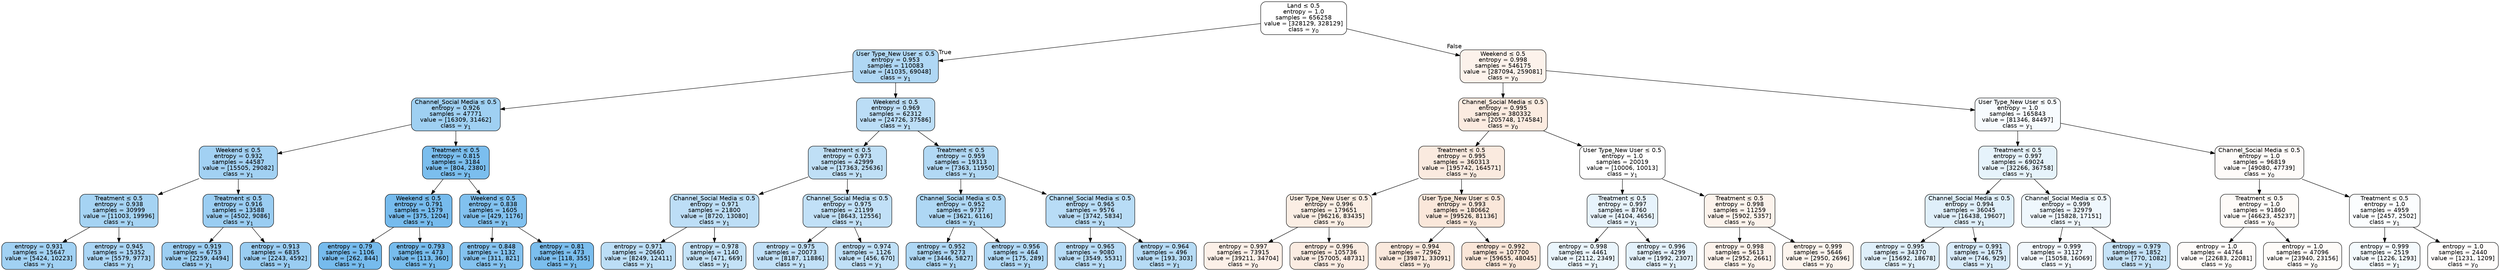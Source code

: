 digraph Tree {
node [shape=box, style="filled, rounded", color="black", fontname=helvetica] ;
edge [fontname=helvetica] ;
0 [label=<Land &le; 0.5<br/>entropy = 1.0<br/>samples = 656258<br/>value = [328129, 328129]<br/>class = y<SUB>0</SUB>>, fillcolor="#e5813900"] ;
1 [label=<User Type_New User &le; 0.5<br/>entropy = 0.953<br/>samples = 110083<br/>value = [41035, 69048]<br/>class = y<SUB>1</SUB>>, fillcolor="#399de567"] ;
0 -> 1 [labeldistance=2.5, labelangle=45, headlabel="True"] ;
2 [label=<Channel_Social Media &le; 0.5<br/>entropy = 0.926<br/>samples = 47771<br/>value = [16309, 31462]<br/>class = y<SUB>1</SUB>>, fillcolor="#399de57b"] ;
1 -> 2 ;
3 [label=<Weekend &le; 0.5<br/>entropy = 0.932<br/>samples = 44587<br/>value = [15505, 29082]<br/>class = y<SUB>1</SUB>>, fillcolor="#399de577"] ;
2 -> 3 ;
4 [label=<Treatment &le; 0.5<br/>entropy = 0.938<br/>samples = 30999<br/>value = [11003, 19996]<br/>class = y<SUB>1</SUB>>, fillcolor="#399de573"] ;
3 -> 4 ;
5 [label=<entropy = 0.931<br/>samples = 15647<br/>value = [5424, 10223]<br/>class = y<SUB>1</SUB>>, fillcolor="#399de578"] ;
4 -> 5 ;
6 [label=<entropy = 0.945<br/>samples = 15352<br/>value = [5579, 9773]<br/>class = y<SUB>1</SUB>>, fillcolor="#399de56d"] ;
4 -> 6 ;
7 [label=<Treatment &le; 0.5<br/>entropy = 0.916<br/>samples = 13588<br/>value = [4502, 9086]<br/>class = y<SUB>1</SUB>>, fillcolor="#399de581"] ;
3 -> 7 ;
8 [label=<entropy = 0.919<br/>samples = 6753<br/>value = [2259, 4494]<br/>class = y<SUB>1</SUB>>, fillcolor="#399de57f"] ;
7 -> 8 ;
9 [label=<entropy = 0.913<br/>samples = 6835<br/>value = [2243, 4592]<br/>class = y<SUB>1</SUB>>, fillcolor="#399de582"] ;
7 -> 9 ;
10 [label=<Treatment &le; 0.5<br/>entropy = 0.815<br/>samples = 3184<br/>value = [804, 2380]<br/>class = y<SUB>1</SUB>>, fillcolor="#399de5a9"] ;
2 -> 10 ;
11 [label=<Weekend &le; 0.5<br/>entropy = 0.791<br/>samples = 1579<br/>value = [375, 1204]<br/>class = y<SUB>1</SUB>>, fillcolor="#399de5b0"] ;
10 -> 11 ;
12 [label=<entropy = 0.79<br/>samples = 1106<br/>value = [262, 844]<br/>class = y<SUB>1</SUB>>, fillcolor="#399de5b0"] ;
11 -> 12 ;
13 [label=<entropy = 0.793<br/>samples = 473<br/>value = [113, 360]<br/>class = y<SUB>1</SUB>>, fillcolor="#399de5af"] ;
11 -> 13 ;
14 [label=<Weekend &le; 0.5<br/>entropy = 0.838<br/>samples = 1605<br/>value = [429, 1176]<br/>class = y<SUB>1</SUB>>, fillcolor="#399de5a2"] ;
10 -> 14 ;
15 [label=<entropy = 0.848<br/>samples = 1132<br/>value = [311, 821]<br/>class = y<SUB>1</SUB>>, fillcolor="#399de59e"] ;
14 -> 15 ;
16 [label=<entropy = 0.81<br/>samples = 473<br/>value = [118, 355]<br/>class = y<SUB>1</SUB>>, fillcolor="#399de5aa"] ;
14 -> 16 ;
17 [label=<Weekend &le; 0.5<br/>entropy = 0.969<br/>samples = 62312<br/>value = [24726, 37586]<br/>class = y<SUB>1</SUB>>, fillcolor="#399de557"] ;
1 -> 17 ;
18 [label=<Treatment &le; 0.5<br/>entropy = 0.973<br/>samples = 42999<br/>value = [17363, 25636]<br/>class = y<SUB>1</SUB>>, fillcolor="#399de552"] ;
17 -> 18 ;
19 [label=<Channel_Social Media &le; 0.5<br/>entropy = 0.971<br/>samples = 21800<br/>value = [8720, 13080]<br/>class = y<SUB>1</SUB>>, fillcolor="#399de555"] ;
18 -> 19 ;
20 [label=<entropy = 0.971<br/>samples = 20660<br/>value = [8249, 12411]<br/>class = y<SUB>1</SUB>>, fillcolor="#399de556"] ;
19 -> 20 ;
21 [label=<entropy = 0.978<br/>samples = 1140<br/>value = [471, 669]<br/>class = y<SUB>1</SUB>>, fillcolor="#399de54b"] ;
19 -> 21 ;
22 [label=<Channel_Social Media &le; 0.5<br/>entropy = 0.975<br/>samples = 21199<br/>value = [8643, 12556]<br/>class = y<SUB>1</SUB>>, fillcolor="#399de54f"] ;
18 -> 22 ;
23 [label=<entropy = 0.975<br/>samples = 20073<br/>value = [8187, 11886]<br/>class = y<SUB>1</SUB>>, fillcolor="#399de54f"] ;
22 -> 23 ;
24 [label=<entropy = 0.974<br/>samples = 1126<br/>value = [456, 670]<br/>class = y<SUB>1</SUB>>, fillcolor="#399de551"] ;
22 -> 24 ;
25 [label=<Treatment &le; 0.5<br/>entropy = 0.959<br/>samples = 19313<br/>value = [7363, 11950]<br/>class = y<SUB>1</SUB>>, fillcolor="#399de562"] ;
17 -> 25 ;
26 [label=<Channel_Social Media &le; 0.5<br/>entropy = 0.952<br/>samples = 9737<br/>value = [3621, 6116]<br/>class = y<SUB>1</SUB>>, fillcolor="#399de568"] ;
25 -> 26 ;
27 [label=<entropy = 0.952<br/>samples = 9273<br/>value = [3446, 5827]<br/>class = y<SUB>1</SUB>>, fillcolor="#399de568"] ;
26 -> 27 ;
28 [label=<entropy = 0.956<br/>samples = 464<br/>value = [175, 289]<br/>class = y<SUB>1</SUB>>, fillcolor="#399de565"] ;
26 -> 28 ;
29 [label=<Channel_Social Media &le; 0.5<br/>entropy = 0.965<br/>samples = 9576<br/>value = [3742, 5834]<br/>class = y<SUB>1</SUB>>, fillcolor="#399de55b"] ;
25 -> 29 ;
30 [label=<entropy = 0.965<br/>samples = 9080<br/>value = [3549, 5531]<br/>class = y<SUB>1</SUB>>, fillcolor="#399de55b"] ;
29 -> 30 ;
31 [label=<entropy = 0.964<br/>samples = 496<br/>value = [193, 303]<br/>class = y<SUB>1</SUB>>, fillcolor="#399de55d"] ;
29 -> 31 ;
32 [label=<Weekend &le; 0.5<br/>entropy = 0.998<br/>samples = 546175<br/>value = [287094, 259081]<br/>class = y<SUB>0</SUB>>, fillcolor="#e5813919"] ;
0 -> 32 [labeldistance=2.5, labelangle=-45, headlabel="False"] ;
33 [label=<Channel_Social Media &le; 0.5<br/>entropy = 0.995<br/>samples = 380332<br/>value = [205748, 174584]<br/>class = y<SUB>0</SUB>>, fillcolor="#e5813927"] ;
32 -> 33 ;
34 [label=<Treatment &le; 0.5<br/>entropy = 0.995<br/>samples = 360313<br/>value = [195742, 164571]<br/>class = y<SUB>0</SUB>>, fillcolor="#e5813929"] ;
33 -> 34 ;
35 [label=<User Type_New User &le; 0.5<br/>entropy = 0.996<br/>samples = 179651<br/>value = [96216, 83435]<br/>class = y<SUB>0</SUB>>, fillcolor="#e5813922"] ;
34 -> 35 ;
36 [label=<entropy = 0.997<br/>samples = 73915<br/>value = [39211, 34704]<br/>class = y<SUB>0</SUB>>, fillcolor="#e581391d"] ;
35 -> 36 ;
37 [label=<entropy = 0.996<br/>samples = 105736<br/>value = [57005, 48731]<br/>class = y<SUB>0</SUB>>, fillcolor="#e5813925"] ;
35 -> 37 ;
38 [label=<User Type_New User &le; 0.5<br/>entropy = 0.993<br/>samples = 180662<br/>value = [99526, 81136]<br/>class = y<SUB>0</SUB>>, fillcolor="#e581392f"] ;
34 -> 38 ;
39 [label=<entropy = 0.994<br/>samples = 72962<br/>value = [39871, 33091]<br/>class = y<SUB>0</SUB>>, fillcolor="#e581392b"] ;
38 -> 39 ;
40 [label=<entropy = 0.992<br/>samples = 107700<br/>value = [59655, 48045]<br/>class = y<SUB>0</SUB>>, fillcolor="#e5813932"] ;
38 -> 40 ;
41 [label=<User Type_New User &le; 0.5<br/>entropy = 1.0<br/>samples = 20019<br/>value = [10006, 10013]<br/>class = y<SUB>1</SUB>>, fillcolor="#399de500"] ;
33 -> 41 ;
42 [label=<Treatment &le; 0.5<br/>entropy = 0.997<br/>samples = 8760<br/>value = [4104, 4656]<br/>class = y<SUB>1</SUB>>, fillcolor="#399de51e"] ;
41 -> 42 ;
43 [label=<entropy = 0.998<br/>samples = 4461<br/>value = [2112, 2349]<br/>class = y<SUB>1</SUB>>, fillcolor="#399de51a"] ;
42 -> 43 ;
44 [label=<entropy = 0.996<br/>samples = 4299<br/>value = [1992, 2307]<br/>class = y<SUB>1</SUB>>, fillcolor="#399de523"] ;
42 -> 44 ;
45 [label=<Treatment &le; 0.5<br/>entropy = 0.998<br/>samples = 11259<br/>value = [5902, 5357]<br/>class = y<SUB>0</SUB>>, fillcolor="#e5813918"] ;
41 -> 45 ;
46 [label=<entropy = 0.998<br/>samples = 5613<br/>value = [2952, 2661]<br/>class = y<SUB>0</SUB>>, fillcolor="#e5813919"] ;
45 -> 46 ;
47 [label=<entropy = 0.999<br/>samples = 5646<br/>value = [2950, 2696]<br/>class = y<SUB>0</SUB>>, fillcolor="#e5813916"] ;
45 -> 47 ;
48 [label=<User Type_New User &le; 0.5<br/>entropy = 1.0<br/>samples = 165843<br/>value = [81346, 84497]<br/>class = y<SUB>1</SUB>>, fillcolor="#399de50a"] ;
32 -> 48 ;
49 [label=<Treatment &le; 0.5<br/>entropy = 0.997<br/>samples = 69024<br/>value = [32266, 36758]<br/>class = y<SUB>1</SUB>>, fillcolor="#399de51f"] ;
48 -> 49 ;
50 [label=<Channel_Social Media &le; 0.5<br/>entropy = 0.994<br/>samples = 36045<br/>value = [16438, 19607]<br/>class = y<SUB>1</SUB>>, fillcolor="#399de529"] ;
49 -> 50 ;
51 [label=<entropy = 0.995<br/>samples = 34370<br/>value = [15692, 18678]<br/>class = y<SUB>1</SUB>>, fillcolor="#399de529"] ;
50 -> 51 ;
52 [label=<entropy = 0.991<br/>samples = 1675<br/>value = [746, 929]<br/>class = y<SUB>1</SUB>>, fillcolor="#399de532"] ;
50 -> 52 ;
53 [label=<Channel_Social Media &le; 0.5<br/>entropy = 0.999<br/>samples = 32979<br/>value = [15828, 17151]<br/>class = y<SUB>1</SUB>>, fillcolor="#399de514"] ;
49 -> 53 ;
54 [label=<entropy = 0.999<br/>samples = 31127<br/>value = [15058, 16069]<br/>class = y<SUB>1</SUB>>, fillcolor="#399de510"] ;
53 -> 54 ;
55 [label=<entropy = 0.979<br/>samples = 1852<br/>value = [770, 1082]<br/>class = y<SUB>1</SUB>>, fillcolor="#399de54a"] ;
53 -> 55 ;
56 [label=<Channel_Social Media &le; 0.5<br/>entropy = 1.0<br/>samples = 96819<br/>value = [49080, 47739]<br/>class = y<SUB>0</SUB>>, fillcolor="#e5813907"] ;
48 -> 56 ;
57 [label=<Treatment &le; 0.5<br/>entropy = 1.0<br/>samples = 91860<br/>value = [46623, 45237]<br/>class = y<SUB>0</SUB>>, fillcolor="#e5813908"] ;
56 -> 57 ;
58 [label=<entropy = 1.0<br/>samples = 44764<br/>value = [22683, 22081]<br/>class = y<SUB>0</SUB>>, fillcolor="#e5813907"] ;
57 -> 58 ;
59 [label=<entropy = 1.0<br/>samples = 47096<br/>value = [23940, 23156]<br/>class = y<SUB>0</SUB>>, fillcolor="#e5813908"] ;
57 -> 59 ;
60 [label=<Treatment &le; 0.5<br/>entropy = 1.0<br/>samples = 4959<br/>value = [2457, 2502]<br/>class = y<SUB>1</SUB>>, fillcolor="#399de505"] ;
56 -> 60 ;
61 [label=<entropy = 0.999<br/>samples = 2519<br/>value = [1226, 1293]<br/>class = y<SUB>1</SUB>>, fillcolor="#399de50d"] ;
60 -> 61 ;
62 [label=<entropy = 1.0<br/>samples = 2440<br/>value = [1231, 1209]<br/>class = y<SUB>0</SUB>>, fillcolor="#e5813905"] ;
60 -> 62 ;
}